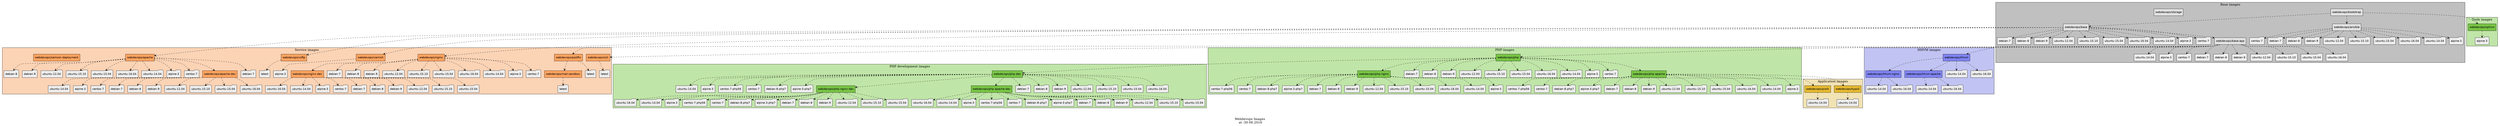 digraph webdevops {
	graph [bgcolor=white fontcolor=black fontsize=16 rankdir=TP]
	node [color=white fillcolor="#E1E1E1" fontcolor=black fontname=Helvetica shape=box style=filled]
	edge [arrowhead=open color=black fontcolor=white fontname=Courier fontsize=12 style=dashed]
	label = "\n\nWebdevops Images\n at :30.06.2016"
		subgraph cluster_php {
			graph [fillcolor="#c0e5a8" style=filled]
			node [color=black fillcolor="#78c445" fontcolor=black fontname=Helvetica shape=box style=filled]
			label = "PHP images"
					"webdevops/php" -> "webdevops/php-nginx"
				"webdevops/php-nginx-debian-7" [label="debian-7" fillcolor="#eeeeee" shape=folder]
					"webdevops/php-nginx" -> "webdevops/php-nginx-debian-7"
				"webdevops/php-nginx-debian-8" [label="debian-8" fillcolor="#eeeeee" shape=folder]
					"webdevops/php-nginx" -> "webdevops/php-nginx-debian-8"
				"webdevops/php-nginx-debian-9" [label="debian-9" fillcolor="#eeeeee" shape=folder]
					"webdevops/php-nginx" -> "webdevops/php-nginx-debian-9"
				"webdevops/php-nginx-ubuntu-12.04" [label="ubuntu-12.04" fillcolor="#eeeeee" shape=folder]
					"webdevops/php-nginx" -> "webdevops/php-nginx-ubuntu-12.04"
				"webdevops/php-nginx-ubuntu-15.10" [label="ubuntu-15.10" fillcolor="#eeeeee" shape=folder]
					"webdevops/php-nginx" -> "webdevops/php-nginx-ubuntu-15.10"
				"webdevops/php-nginx-ubuntu-15.04" [label="ubuntu-15.04" fillcolor="#eeeeee" shape=folder]
					"webdevops/php-nginx" -> "webdevops/php-nginx-ubuntu-15.04"
				"webdevops/php-nginx-ubuntu-16.04" [label="ubuntu-16.04" fillcolor="#eeeeee" shape=folder]
					"webdevops/php-nginx" -> "webdevops/php-nginx-ubuntu-16.04"
				"webdevops/php-nginx-ubuntu-14.04" [label="ubuntu-14.04" fillcolor="#eeeeee" shape=folder]
					"webdevops/php-nginx" -> "webdevops/php-nginx-ubuntu-14.04"
				"webdevops/php-nginx-alpine-3" [label="alpine-3" fillcolor="#eeeeee" shape=folder]
					"webdevops/php-nginx" -> "webdevops/php-nginx-alpine-3"
				"webdevops/php-nginx-centos-7-php56" [label="centos-7-php56" fillcolor="#eeeeee" shape=folder]
					"webdevops/php-nginx" -> "webdevops/php-nginx-centos-7-php56"
				"webdevops/php-nginx-centos-7" [label="centos-7" fillcolor="#eeeeee" shape=folder]
					"webdevops/php-nginx" -> "webdevops/php-nginx-centos-7"
				"webdevops/php-nginx-debian-8-php7" [label="debian-8-php7" fillcolor="#eeeeee" shape=folder]
					"webdevops/php-nginx" -> "webdevops/php-nginx-debian-8-php7"
				"webdevops/php-nginx-alpine-3-php7" [label="alpine-3-php7" fillcolor="#eeeeee" shape=folder]
					"webdevops/php-nginx" -> "webdevops/php-nginx-alpine-3-php7"
				"webdevops/php"
				"webdevops/php-debian-7" [label="debian-7" fillcolor="#eeeeee" shape=folder]
					"webdevops/php" -> "webdevops/php-debian-7"
				"webdevops/php-debian-8" [label="debian-8" fillcolor="#eeeeee" shape=folder]
					"webdevops/php" -> "webdevops/php-debian-8"
				"webdevops/php-debian-9" [label="debian-9" fillcolor="#eeeeee" shape=folder]
					"webdevops/php" -> "webdevops/php-debian-9"
				"webdevops/php-ubuntu-12.04" [label="ubuntu-12.04" fillcolor="#eeeeee" shape=folder]
					"webdevops/php" -> "webdevops/php-ubuntu-12.04"
				"webdevops/php-ubuntu-15.10" [label="ubuntu-15.10" fillcolor="#eeeeee" shape=folder]
					"webdevops/php" -> "webdevops/php-ubuntu-15.10"
				"webdevops/php-ubuntu-15.04" [label="ubuntu-15.04" fillcolor="#eeeeee" shape=folder]
					"webdevops/php" -> "webdevops/php-ubuntu-15.04"
				"webdevops/php-ubuntu-16.04" [label="ubuntu-16.04" fillcolor="#eeeeee" shape=folder]
					"webdevops/php" -> "webdevops/php-ubuntu-16.04"
				"webdevops/php-ubuntu-14.04" [label="ubuntu-14.04" fillcolor="#eeeeee" shape=folder]
					"webdevops/php" -> "webdevops/php-ubuntu-14.04"
				"webdevops/php-alpine-3" [label="alpine-3" fillcolor="#eeeeee" shape=folder]
					"webdevops/php" -> "webdevops/php-alpine-3"
				"webdevops/php-centos-7" [label="centos-7" fillcolor="#eeeeee" shape=folder]
					"webdevops/php" -> "webdevops/php-centos-7"
					"webdevops/php" -> "webdevops/php-apache"
				"webdevops/php-apache-debian-7" [label="debian-7" fillcolor="#eeeeee" shape=folder]
					"webdevops/php-apache" -> "webdevops/php-apache-debian-7"
				"webdevops/php-apache-debian-8" [label="debian-8" fillcolor="#eeeeee" shape=folder]
					"webdevops/php-apache" -> "webdevops/php-apache-debian-8"
				"webdevops/php-apache-debian-9" [label="debian-9" fillcolor="#eeeeee" shape=folder]
					"webdevops/php-apache" -> "webdevops/php-apache-debian-9"
				"webdevops/php-apache-ubuntu-12.04" [label="ubuntu-12.04" fillcolor="#eeeeee" shape=folder]
					"webdevops/php-apache" -> "webdevops/php-apache-ubuntu-12.04"
				"webdevops/php-apache-ubuntu-15.10" [label="ubuntu-15.10" fillcolor="#eeeeee" shape=folder]
					"webdevops/php-apache" -> "webdevops/php-apache-ubuntu-15.10"
				"webdevops/php-apache-ubuntu-15.04" [label="ubuntu-15.04" fillcolor="#eeeeee" shape=folder]
					"webdevops/php-apache" -> "webdevops/php-apache-ubuntu-15.04"
				"webdevops/php-apache-ubuntu-16.04" [label="ubuntu-16.04" fillcolor="#eeeeee" shape=folder]
					"webdevops/php-apache" -> "webdevops/php-apache-ubuntu-16.04"
				"webdevops/php-apache-ubuntu-14.04" [label="ubuntu-14.04" fillcolor="#eeeeee" shape=folder]
					"webdevops/php-apache" -> "webdevops/php-apache-ubuntu-14.04"
				"webdevops/php-apache-alpine-3" [label="alpine-3" fillcolor="#eeeeee" shape=folder]
					"webdevops/php-apache" -> "webdevops/php-apache-alpine-3"
				"webdevops/php-apache-centos-7-php56" [label="centos-7-php56" fillcolor="#eeeeee" shape=folder]
					"webdevops/php-apache" -> "webdevops/php-apache-centos-7-php56"
				"webdevops/php-apache-centos-7" [label="centos-7" fillcolor="#eeeeee" shape=folder]
					"webdevops/php-apache" -> "webdevops/php-apache-centos-7"
				"webdevops/php-apache-debian-8-php7" [label="debian-8-php7" fillcolor="#eeeeee" shape=folder]
					"webdevops/php-apache" -> "webdevops/php-apache-debian-8-php7"
				"webdevops/php-apache-alpine-3-php7" [label="alpine-3-php7" fillcolor="#eeeeee" shape=folder]
					"webdevops/php-apache" -> "webdevops/php-apache-alpine-3-php7"
		}
		subgraph cluster_service {
			graph [fillcolor="#fbd3b5" style=filled]
			node [color=black fillcolor="#ffa35f" fontcolor=black fontname=Helvetica shape=box style=filled]
			label = "Service images"
				"webdevops/varnish"
				"webdevops/varnish-alpine-3" [label="alpine-3" fillcolor="#eeeeee" shape=folder]
					"webdevops/varnish" -> "webdevops/varnish-alpine-3"
				"webdevops/nginx"
				"webdevops/nginx-debian-7" [label="debian-7" fillcolor="#eeeeee" shape=folder]
					"webdevops/nginx" -> "webdevops/nginx-debian-7"
				"webdevops/nginx-debian-8" [label="debian-8" fillcolor="#eeeeee" shape=folder]
					"webdevops/nginx" -> "webdevops/nginx-debian-8"
				"webdevops/nginx-debian-9" [label="debian-9" fillcolor="#eeeeee" shape=folder]
					"webdevops/nginx" -> "webdevops/nginx-debian-9"
				"webdevops/nginx-ubuntu-12.04" [label="ubuntu-12.04" fillcolor="#eeeeee" shape=folder]
					"webdevops/nginx" -> "webdevops/nginx-ubuntu-12.04"
				"webdevops/nginx-ubuntu-15.10" [label="ubuntu-15.10" fillcolor="#eeeeee" shape=folder]
					"webdevops/nginx" -> "webdevops/nginx-ubuntu-15.10"
				"webdevops/nginx-ubuntu-15.04" [label="ubuntu-15.04" fillcolor="#eeeeee" shape=folder]
					"webdevops/nginx" -> "webdevops/nginx-ubuntu-15.04"
				"webdevops/nginx-ubuntu-16.04" [label="ubuntu-16.04" fillcolor="#eeeeee" shape=folder]
					"webdevops/nginx" -> "webdevops/nginx-ubuntu-16.04"
				"webdevops/nginx-ubuntu-14.04" [label="ubuntu-14.04" fillcolor="#eeeeee" shape=folder]
					"webdevops/nginx" -> "webdevops/nginx-ubuntu-14.04"
				"webdevops/nginx-alpine-3" [label="alpine-3" fillcolor="#eeeeee" shape=folder]
					"webdevops/nginx" -> "webdevops/nginx-alpine-3"
				"webdevops/nginx-centos-7" [label="centos-7" fillcolor="#eeeeee" shape=folder]
					"webdevops/nginx" -> "webdevops/nginx-centos-7"
					"webdevops/nginx" -> "webdevops/nginx-dev"
				"webdevops/nginx-dev-debian-7" [label="debian-7" fillcolor="#eeeeee" shape=folder]
					"webdevops/nginx-dev" -> "webdevops/nginx-dev-debian-7"
				"webdevops/nginx-dev-debian-8" [label="debian-8" fillcolor="#eeeeee" shape=folder]
					"webdevops/nginx-dev" -> "webdevops/nginx-dev-debian-8"
				"webdevops/nginx-dev-debian-9" [label="debian-9" fillcolor="#eeeeee" shape=folder]
					"webdevops/nginx-dev" -> "webdevops/nginx-dev-debian-9"
				"webdevops/nginx-dev-ubuntu-12.04" [label="ubuntu-12.04" fillcolor="#eeeeee" shape=folder]
					"webdevops/nginx-dev" -> "webdevops/nginx-dev-ubuntu-12.04"
				"webdevops/nginx-dev-ubuntu-15.10" [label="ubuntu-15.10" fillcolor="#eeeeee" shape=folder]
					"webdevops/nginx-dev" -> "webdevops/nginx-dev-ubuntu-15.10"
				"webdevops/nginx-dev-ubuntu-15.04" [label="ubuntu-15.04" fillcolor="#eeeeee" shape=folder]
					"webdevops/nginx-dev" -> "webdevops/nginx-dev-ubuntu-15.04"
				"webdevops/nginx-dev-ubuntu-16.04" [label="ubuntu-16.04" fillcolor="#eeeeee" shape=folder]
					"webdevops/nginx-dev" -> "webdevops/nginx-dev-ubuntu-16.04"
				"webdevops/nginx-dev-ubuntu-14.04" [label="ubuntu-14.04" fillcolor="#eeeeee" shape=folder]
					"webdevops/nginx-dev" -> "webdevops/nginx-dev-ubuntu-14.04"
				"webdevops/nginx-dev-alpine-3" [label="alpine-3" fillcolor="#eeeeee" shape=folder]
					"webdevops/nginx-dev" -> "webdevops/nginx-dev-alpine-3"
				"webdevops/nginx-dev-centos-7" [label="centos-7" fillcolor="#eeeeee" shape=folder]
					"webdevops/nginx-dev" -> "webdevops/nginx-dev-centos-7"
				"webdevops/ssh"
				"webdevops/ssh-latest" [label=latest fillcolor="#eeeeee" shape=folder]
					"webdevops/ssh" -> "webdevops/ssh-latest"
					"webdevops/postfix" -> "webdevops/mail-sandbox"
				"webdevops/mail-sandbox-latest" [label=latest fillcolor="#eeeeee" shape=folder]
					"webdevops/mail-sandbox" -> "webdevops/mail-sandbox-latest"
				"webdevops/apache"
				"webdevops/apache-debian-7" [label="debian-7" fillcolor="#eeeeee" shape=folder]
					"webdevops/apache" -> "webdevops/apache-debian-7"
				"webdevops/apache-debian-8" [label="debian-8" fillcolor="#eeeeee" shape=folder]
					"webdevops/apache" -> "webdevops/apache-debian-8"
				"webdevops/apache-debian-9" [label="debian-9" fillcolor="#eeeeee" shape=folder]
					"webdevops/apache" -> "webdevops/apache-debian-9"
				"webdevops/apache-ubuntu-12.04" [label="ubuntu-12.04" fillcolor="#eeeeee" shape=folder]
					"webdevops/apache" -> "webdevops/apache-ubuntu-12.04"
				"webdevops/apache-ubuntu-15.10" [label="ubuntu-15.10" fillcolor="#eeeeee" shape=folder]
					"webdevops/apache" -> "webdevops/apache-ubuntu-15.10"
				"webdevops/apache-ubuntu-15.04" [label="ubuntu-15.04" fillcolor="#eeeeee" shape=folder]
					"webdevops/apache" -> "webdevops/apache-ubuntu-15.04"
				"webdevops/apache-ubuntu-16.04" [label="ubuntu-16.04" fillcolor="#eeeeee" shape=folder]
					"webdevops/apache" -> "webdevops/apache-ubuntu-16.04"
				"webdevops/apache-ubuntu-14.04" [label="ubuntu-14.04" fillcolor="#eeeeee" shape=folder]
					"webdevops/apache" -> "webdevops/apache-ubuntu-14.04"
				"webdevops/apache-alpine-3" [label="alpine-3" fillcolor="#eeeeee" shape=folder]
					"webdevops/apache" -> "webdevops/apache-alpine-3"
				"webdevops/apache-centos-7" [label="centos-7" fillcolor="#eeeeee" shape=folder]
					"webdevops/apache" -> "webdevops/apache-centos-7"
				"webdevops/vsftp"
				"webdevops/vsftp-latest" [label=latest fillcolor="#eeeeee" shape=folder]
					"webdevops/vsftp" -> "webdevops/vsftp-latest"
				"webdevops/samson-deployment"
					"webdevops/apache" -> "webdevops/apache-dev"
				"webdevops/apache-dev-debian-7" [label="debian-7" fillcolor="#eeeeee" shape=folder]
					"webdevops/apache-dev" -> "webdevops/apache-dev-debian-7"
				"webdevops/apache-dev-debian-8" [label="debian-8" fillcolor="#eeeeee" shape=folder]
					"webdevops/apache-dev" -> "webdevops/apache-dev-debian-8"
				"webdevops/apache-dev-debian-9" [label="debian-9" fillcolor="#eeeeee" shape=folder]
					"webdevops/apache-dev" -> "webdevops/apache-dev-debian-9"
				"webdevops/apache-dev-ubuntu-12.04" [label="ubuntu-12.04" fillcolor="#eeeeee" shape=folder]
					"webdevops/apache-dev" -> "webdevops/apache-dev-ubuntu-12.04"
				"webdevops/apache-dev-ubuntu-15.10" [label="ubuntu-15.10" fillcolor="#eeeeee" shape=folder]
					"webdevops/apache-dev" -> "webdevops/apache-dev-ubuntu-15.10"
				"webdevops/apache-dev-ubuntu-15.04" [label="ubuntu-15.04" fillcolor="#eeeeee" shape=folder]
					"webdevops/apache-dev" -> "webdevops/apache-dev-ubuntu-15.04"
				"webdevops/apache-dev-ubuntu-16.04" [label="ubuntu-16.04" fillcolor="#eeeeee" shape=folder]
					"webdevops/apache-dev" -> "webdevops/apache-dev-ubuntu-16.04"
				"webdevops/apache-dev-ubuntu-14.04" [label="ubuntu-14.04" fillcolor="#eeeeee" shape=folder]
					"webdevops/apache-dev" -> "webdevops/apache-dev-ubuntu-14.04"
				"webdevops/apache-dev-alpine-3" [label="alpine-3" fillcolor="#eeeeee" shape=folder]
					"webdevops/apache-dev" -> "webdevops/apache-dev-alpine-3"
				"webdevops/apache-dev-centos-7" [label="centos-7" fillcolor="#eeeeee" shape=folder]
					"webdevops/apache-dev" -> "webdevops/apache-dev-centos-7"
				"webdevops/postfix"
				"webdevops/postfix-latest" [label=latest fillcolor="#eeeeee" shape=folder]
					"webdevops/postfix" -> "webdevops/postfix-latest"
		}
		subgraph cluster_application {
			graph [fillcolor="#f2e3b5" style=filled]
			node [color=black fillcolor="#e5b931" fontcolor=black fontname=Helvetica shape=box style=filled]
			label = "Application images"
				"webdevops/typo3"
				"webdevops/typo3-ubuntu-14.04" [label="ubuntu-14.04" fillcolor="#eeeeee" shape=folder]
					"webdevops/typo3" -> "webdevops/typo3-ubuntu-14.04"
				"webdevops/piwik"
				"webdevops/piwik-ubuntu-14.04" [label="ubuntu-14.04" fillcolor="#eeeeee" shape=folder]
					"webdevops/piwik" -> "webdevops/piwik-ubuntu-14.04"
		}
		subgraph cluster_common {
			graph [fillcolor=gray style=filled]
			node [color=black fillcolor="#e1e1e1" fontcolor=black fontname=Helvetica shape=box style=filled]
			label = "Base images"
					"webdevops/bootstrap" -> "webdevops/ansible"
				"webdevops/ansible-debian-7" [label="debian-7" fillcolor="#eeeeee" shape=folder]
					"webdevops/ansible" -> "webdevops/ansible-debian-7"
				"webdevops/ansible-debian-8" [label="debian-8" fillcolor="#eeeeee" shape=folder]
					"webdevops/ansible" -> "webdevops/ansible-debian-8"
				"webdevops/ansible-debian-9" [label="debian-9" fillcolor="#eeeeee" shape=folder]
					"webdevops/ansible" -> "webdevops/ansible-debian-9"
				"webdevops/ansible-ubuntu-12.04" [label="ubuntu-12.04" fillcolor="#eeeeee" shape=folder]
					"webdevops/ansible" -> "webdevops/ansible-ubuntu-12.04"
				"webdevops/ansible-ubuntu-15.10" [label="ubuntu-15.10" fillcolor="#eeeeee" shape=folder]
					"webdevops/ansible" -> "webdevops/ansible-ubuntu-15.10"
				"webdevops/ansible-ubuntu-15.04" [label="ubuntu-15.04" fillcolor="#eeeeee" shape=folder]
					"webdevops/ansible" -> "webdevops/ansible-ubuntu-15.04"
				"webdevops/ansible-ubuntu-16.04" [label="ubuntu-16.04" fillcolor="#eeeeee" shape=folder]
					"webdevops/ansible" -> "webdevops/ansible-ubuntu-16.04"
				"webdevops/ansible-ubuntu-14.04" [label="ubuntu-14.04" fillcolor="#eeeeee" shape=folder]
					"webdevops/ansible" -> "webdevops/ansible-ubuntu-14.04"
				"webdevops/ansible-alpine-3" [label="alpine-3" fillcolor="#eeeeee" shape=folder]
					"webdevops/ansible" -> "webdevops/ansible-alpine-3"
				"webdevops/ansible-centos-7" [label="centos-7" fillcolor="#eeeeee" shape=folder]
					"webdevops/ansible" -> "webdevops/ansible-centos-7"
				"webdevops/storage"
					"webdevops/base" -> "webdevops/base-app"
				"webdevops/base-app-debian-7" [label="debian-7" fillcolor="#eeeeee" shape=folder]
					"webdevops/base-app" -> "webdevops/base-app-debian-7"
				"webdevops/base-app-debian-8" [label="debian-8" fillcolor="#eeeeee" shape=folder]
					"webdevops/base-app" -> "webdevops/base-app-debian-8"
				"webdevops/base-app-debian-9" [label="debian-9" fillcolor="#eeeeee" shape=folder]
					"webdevops/base-app" -> "webdevops/base-app-debian-9"
				"webdevops/base-app-ubuntu-12.04" [label="ubuntu-12.04" fillcolor="#eeeeee" shape=folder]
					"webdevops/base-app" -> "webdevops/base-app-ubuntu-12.04"
				"webdevops/base-app-ubuntu-15.10" [label="ubuntu-15.10" fillcolor="#eeeeee" shape=folder]
					"webdevops/base-app" -> "webdevops/base-app-ubuntu-15.10"
				"webdevops/base-app-ubuntu-15.04" [label="ubuntu-15.04" fillcolor="#eeeeee" shape=folder]
					"webdevops/base-app" -> "webdevops/base-app-ubuntu-15.04"
				"webdevops/base-app-ubuntu-16.04" [label="ubuntu-16.04" fillcolor="#eeeeee" shape=folder]
					"webdevops/base-app" -> "webdevops/base-app-ubuntu-16.04"
				"webdevops/base-app-ubuntu-14.04" [label="ubuntu-14.04" fillcolor="#eeeeee" shape=folder]
					"webdevops/base-app" -> "webdevops/base-app-ubuntu-14.04"
				"webdevops/base-app-alpine-3" [label="alpine-3" fillcolor="#eeeeee" shape=folder]
					"webdevops/base-app" -> "webdevops/base-app-alpine-3"
				"webdevops/base-app-centos-7" [label="centos-7" fillcolor="#eeeeee" shape=folder]
					"webdevops/base-app" -> "webdevops/base-app-centos-7"
				"webdevops/bootstrap"
					"webdevops/bootstrap" -> "webdevops/base"
				"webdevops/base-debian-7" [label="debian-7" fillcolor="#eeeeee" shape=folder]
					"webdevops/base" -> "webdevops/base-debian-7"
				"webdevops/base-debian-8" [label="debian-8" fillcolor="#eeeeee" shape=folder]
					"webdevops/base" -> "webdevops/base-debian-8"
				"webdevops/base-debian-9" [label="debian-9" fillcolor="#eeeeee" shape=folder]
					"webdevops/base" -> "webdevops/base-debian-9"
				"webdevops/base-ubuntu-12.04" [label="ubuntu-12.04" fillcolor="#eeeeee" shape=folder]
					"webdevops/base" -> "webdevops/base-ubuntu-12.04"
				"webdevops/base-ubuntu-15.10" [label="ubuntu-15.10" fillcolor="#eeeeee" shape=folder]
					"webdevops/base" -> "webdevops/base-ubuntu-15.10"
				"webdevops/base-ubuntu-15.04" [label="ubuntu-15.04" fillcolor="#eeeeee" shape=folder]
					"webdevops/base" -> "webdevops/base-ubuntu-15.04"
				"webdevops/base-ubuntu-16.04" [label="ubuntu-16.04" fillcolor="#eeeeee" shape=folder]
					"webdevops/base" -> "webdevops/base-ubuntu-16.04"
				"webdevops/base-ubuntu-14.04" [label="ubuntu-14.04" fillcolor="#eeeeee" shape=folder]
					"webdevops/base" -> "webdevops/base-ubuntu-14.04"
				"webdevops/base-alpine-3" [label="alpine-3" fillcolor="#eeeeee" shape=folder]
					"webdevops/base" -> "webdevops/base-alpine-3"
				"webdevops/base-centos-7" [label="centos-7" fillcolor="#eeeeee" shape=folder]
					"webdevops/base" -> "webdevops/base-centos-7"
		}
		subgraph cluster_hhvm {
			graph [fillcolor="#c1c3f2" style=filled]
			node [color=black fillcolor="#7f84f1" fontcolor=black fontname=Helvetica shape=box style=filled]
			label = "HHVM images"
					"webdevops/hhvm" -> "webdevops/hhvm-nginx"
				"webdevops/hhvm-nginx-ubuntu-14.04" [label="ubuntu-14.04" fillcolor="#eeeeee" shape=folder]
					"webdevops/hhvm-nginx" -> "webdevops/hhvm-nginx-ubuntu-14.04"
				"webdevops/hhvm-nginx-ubuntu-16.04" [label="ubuntu-16.04" fillcolor="#eeeeee" shape=folder]
					"webdevops/hhvm-nginx" -> "webdevops/hhvm-nginx-ubuntu-16.04"
					"webdevops/hhvm" -> "webdevops/hhvm-apache"
				"webdevops/hhvm-apache-ubuntu-14.04" [label="ubuntu-14.04" fillcolor="#eeeeee" shape=folder]
					"webdevops/hhvm-apache" -> "webdevops/hhvm-apache-ubuntu-14.04"
				"webdevops/hhvm-apache-ubuntu-16.04" [label="ubuntu-16.04" fillcolor="#eeeeee" shape=folder]
					"webdevops/hhvm-apache" -> "webdevops/hhvm-apache-ubuntu-16.04"
				"webdevops/hhvm"
				"webdevops/hhvm-ubuntu-14.04" [label="ubuntu-14.04" fillcolor="#eeeeee" shape=folder]
					"webdevops/hhvm" -> "webdevops/hhvm-ubuntu-14.04"
				"webdevops/hhvm-ubuntu-16.04" [label="ubuntu-16.04" fillcolor="#eeeeee" shape=folder]
					"webdevops/hhvm" -> "webdevops/hhvm-ubuntu-16.04"
		}
		subgraph cluster_tools {
			graph [fillcolor="#c0e5a8" style=filled]
			node [color=black fillcolor="#78c445" fontcolor=black fontname=Helvetica shape=box style=filled]
			label = "Tools images"
				"webdevops/sphinx"
				"webdevops/sphinx-alpine-3" [label="alpine-3" fillcolor="#eeeeee" shape=folder]
					"webdevops/sphinx" -> "webdevops/sphinx-alpine-3"
		}
		subgraph "cluster_php-dev" {
			graph [fillcolor="#c0e5a8" style=filled]
			node [color=black fillcolor="#78c445" fontcolor=black fontname=Helvetica shape=box style=filled]
			label = "PHP development images"
					"webdevops/php-dev" -> "webdevops/php-nginx-dev"
				"webdevops/php-nginx-dev-debian-7" [label="debian-7" fillcolor="#eeeeee" shape=folder]
					"webdevops/php-nginx-dev" -> "webdevops/php-nginx-dev-debian-7"
				"webdevops/php-nginx-dev-debian-8" [label="debian-8" fillcolor="#eeeeee" shape=folder]
					"webdevops/php-nginx-dev" -> "webdevops/php-nginx-dev-debian-8"
				"webdevops/php-nginx-dev-debian-9" [label="debian-9" fillcolor="#eeeeee" shape=folder]
					"webdevops/php-nginx-dev" -> "webdevops/php-nginx-dev-debian-9"
				"webdevops/php-nginx-dev-ubuntu-12.04" [label="ubuntu-12.04" fillcolor="#eeeeee" shape=folder]
					"webdevops/php-nginx-dev" -> "webdevops/php-nginx-dev-ubuntu-12.04"
				"webdevops/php-nginx-dev-ubuntu-15.10" [label="ubuntu-15.10" fillcolor="#eeeeee" shape=folder]
					"webdevops/php-nginx-dev" -> "webdevops/php-nginx-dev-ubuntu-15.10"
				"webdevops/php-nginx-dev-ubuntu-15.04" [label="ubuntu-15.04" fillcolor="#eeeeee" shape=folder]
					"webdevops/php-nginx-dev" -> "webdevops/php-nginx-dev-ubuntu-15.04"
				"webdevops/php-nginx-dev-ubuntu-16.04" [label="ubuntu-16.04" fillcolor="#eeeeee" shape=folder]
					"webdevops/php-nginx-dev" -> "webdevops/php-nginx-dev-ubuntu-16.04"
				"webdevops/php-nginx-dev-ubuntu-14.04" [label="ubuntu-14.04" fillcolor="#eeeeee" shape=folder]
					"webdevops/php-nginx-dev" -> "webdevops/php-nginx-dev-ubuntu-14.04"
				"webdevops/php-nginx-dev-alpine-3" [label="alpine-3" fillcolor="#eeeeee" shape=folder]
					"webdevops/php-nginx-dev" -> "webdevops/php-nginx-dev-alpine-3"
				"webdevops/php-nginx-dev-centos-7-php56" [label="centos-7-php56" fillcolor="#eeeeee" shape=folder]
					"webdevops/php-nginx-dev" -> "webdevops/php-nginx-dev-centos-7-php56"
				"webdevops/php-nginx-dev-centos-7" [label="centos-7" fillcolor="#eeeeee" shape=folder]
					"webdevops/php-nginx-dev" -> "webdevops/php-nginx-dev-centos-7"
				"webdevops/php-nginx-dev-debian-8-php7" [label="debian-8-php7" fillcolor="#eeeeee" shape=folder]
					"webdevops/php-nginx-dev" -> "webdevops/php-nginx-dev-debian-8-php7"
				"webdevops/php-nginx-dev-alpine-3-php7" [label="alpine-3-php7" fillcolor="#eeeeee" shape=folder]
					"webdevops/php-nginx-dev" -> "webdevops/php-nginx-dev-alpine-3-php7"
					"webdevops/php-dev" -> "webdevops/php-apache-dev"
				"webdevops/php-apache-dev-debian-7" [label="debian-7" fillcolor="#eeeeee" shape=folder]
					"webdevops/php-apache-dev" -> "webdevops/php-apache-dev-debian-7"
				"webdevops/php-apache-dev-debian-8" [label="debian-8" fillcolor="#eeeeee" shape=folder]
					"webdevops/php-apache-dev" -> "webdevops/php-apache-dev-debian-8"
				"webdevops/php-apache-dev-debian-9" [label="debian-9" fillcolor="#eeeeee" shape=folder]
					"webdevops/php-apache-dev" -> "webdevops/php-apache-dev-debian-9"
				"webdevops/php-apache-dev-ubuntu-12.04" [label="ubuntu-12.04" fillcolor="#eeeeee" shape=folder]
					"webdevops/php-apache-dev" -> "webdevops/php-apache-dev-ubuntu-12.04"
				"webdevops/php-apache-dev-ubuntu-15.10" [label="ubuntu-15.10" fillcolor="#eeeeee" shape=folder]
					"webdevops/php-apache-dev" -> "webdevops/php-apache-dev-ubuntu-15.10"
				"webdevops/php-apache-dev-ubuntu-15.04" [label="ubuntu-15.04" fillcolor="#eeeeee" shape=folder]
					"webdevops/php-apache-dev" -> "webdevops/php-apache-dev-ubuntu-15.04"
				"webdevops/php-apache-dev-ubuntu-16.04" [label="ubuntu-16.04" fillcolor="#eeeeee" shape=folder]
					"webdevops/php-apache-dev" -> "webdevops/php-apache-dev-ubuntu-16.04"
				"webdevops/php-apache-dev-ubuntu-14.04" [label="ubuntu-14.04" fillcolor="#eeeeee" shape=folder]
					"webdevops/php-apache-dev" -> "webdevops/php-apache-dev-ubuntu-14.04"
				"webdevops/php-apache-dev-alpine-3" [label="alpine-3" fillcolor="#eeeeee" shape=folder]
					"webdevops/php-apache-dev" -> "webdevops/php-apache-dev-alpine-3"
				"webdevops/php-apache-dev-centos-7-php56" [label="centos-7-php56" fillcolor="#eeeeee" shape=folder]
					"webdevops/php-apache-dev" -> "webdevops/php-apache-dev-centos-7-php56"
				"webdevops/php-apache-dev-centos-7" [label="centos-7" fillcolor="#eeeeee" shape=folder]
					"webdevops/php-apache-dev" -> "webdevops/php-apache-dev-centos-7"
				"webdevops/php-apache-dev-debian-8-php7" [label="debian-8-php7" fillcolor="#eeeeee" shape=folder]
					"webdevops/php-apache-dev" -> "webdevops/php-apache-dev-debian-8-php7"
				"webdevops/php-apache-dev-alpine-3-php7" [label="alpine-3-php7" fillcolor="#eeeeee" shape=folder]
					"webdevops/php-apache-dev" -> "webdevops/php-apache-dev-alpine-3-php7"
				"webdevops/php-dev"
				"webdevops/php-dev-debian-7" [label="debian-7" fillcolor="#eeeeee" shape=folder]
					"webdevops/php-dev" -> "webdevops/php-dev-debian-7"
				"webdevops/php-dev-debian-8" [label="debian-8" fillcolor="#eeeeee" shape=folder]
					"webdevops/php-dev" -> "webdevops/php-dev-debian-8"
				"webdevops/php-dev-debian-9" [label="debian-9" fillcolor="#eeeeee" shape=folder]
					"webdevops/php-dev" -> "webdevops/php-dev-debian-9"
				"webdevops/php-dev-ubuntu-12.04" [label="ubuntu-12.04" fillcolor="#eeeeee" shape=folder]
					"webdevops/php-dev" -> "webdevops/php-dev-ubuntu-12.04"
				"webdevops/php-dev-ubuntu-15.10" [label="ubuntu-15.10" fillcolor="#eeeeee" shape=folder]
					"webdevops/php-dev" -> "webdevops/php-dev-ubuntu-15.10"
				"webdevops/php-dev-ubuntu-15.04" [label="ubuntu-15.04" fillcolor="#eeeeee" shape=folder]
					"webdevops/php-dev" -> "webdevops/php-dev-ubuntu-15.04"
				"webdevops/php-dev-ubuntu-16.04" [label="ubuntu-16.04" fillcolor="#eeeeee" shape=folder]
					"webdevops/php-dev" -> "webdevops/php-dev-ubuntu-16.04"
				"webdevops/php-dev-ubuntu-14.04" [label="ubuntu-14.04" fillcolor="#eeeeee" shape=folder]
					"webdevops/php-dev" -> "webdevops/php-dev-ubuntu-14.04"
				"webdevops/php-dev-alpine-3" [label="alpine-3" fillcolor="#eeeeee" shape=folder]
					"webdevops/php-dev" -> "webdevops/php-dev-alpine-3"
				"webdevops/php-dev-centos-7-php56" [label="centos-7-php56" fillcolor="#eeeeee" shape=folder]
					"webdevops/php-dev" -> "webdevops/php-dev-centos-7-php56"
				"webdevops/php-dev-centos-7" [label="centos-7" fillcolor="#eeeeee" shape=folder]
					"webdevops/php-dev" -> "webdevops/php-dev-centos-7"
				"webdevops/php-dev-debian-8-php7" [label="debian-8-php7" fillcolor="#eeeeee" shape=folder]
					"webdevops/php-dev" -> "webdevops/php-dev-debian-8-php7"
				"webdevops/php-dev-alpine-3-php7" [label="alpine-3-php7" fillcolor="#eeeeee" shape=folder]
					"webdevops/php-dev" -> "webdevops/php-dev-alpine-3-php7"
		}
			"webdevops/base-app" -> "webdevops/php"
			"webdevops/php-apache" -> "webdevops/typo3"
			"webdevops/base-app" -> "webdevops/ssh"
			"webdevops/base-app" -> "webdevops/postfix"
			"webdevops/base" -> "webdevops/vsftp"
			"webdevops/base" -> "webdevops/nginx"
			"webdevops/base" -> "webdevops/apache"
			"webdevops/base-app" -> "webdevops/hhvm"
			"webdevops/bootstrap" -> "webdevops/sphinx"
			"webdevops/php-nginx" -> "webdevops/piwik"
			"webdevops/base" -> "webdevops/varnish"
			"webdevops/php" -> "webdevops/php-dev"
}